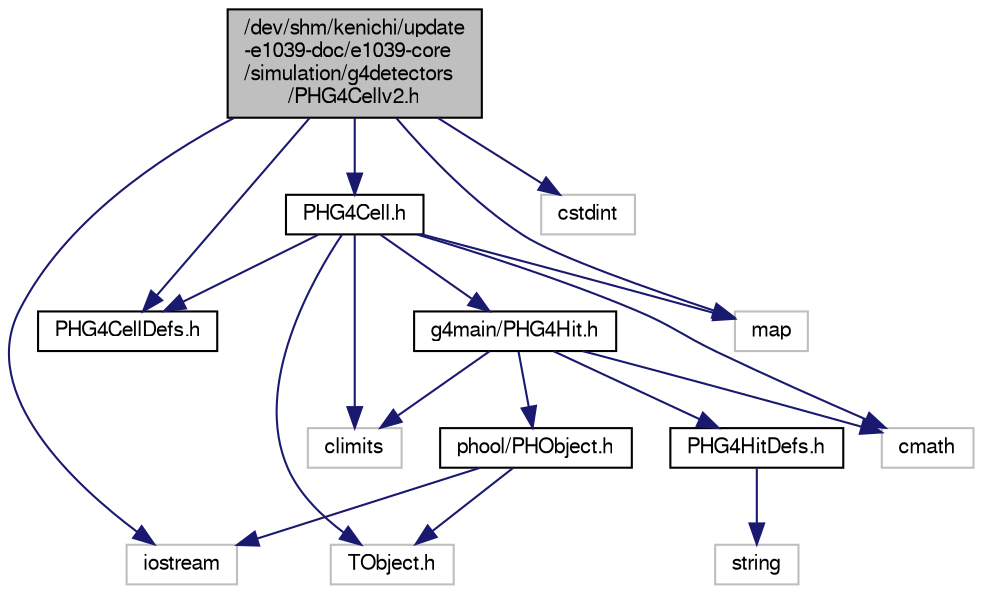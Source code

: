 digraph "/dev/shm/kenichi/update-e1039-doc/e1039-core/simulation/g4detectors/PHG4Cellv2.h"
{
  bgcolor="transparent";
  edge [fontname="FreeSans",fontsize="10",labelfontname="FreeSans",labelfontsize="10"];
  node [fontname="FreeSans",fontsize="10",shape=record];
  Node1 [label="/dev/shm/kenichi/update\l-e1039-doc/e1039-core\l/simulation/g4detectors\l/PHG4Cellv2.h",height=0.2,width=0.4,color="black", fillcolor="grey75", style="filled" fontcolor="black"];
  Node1 -> Node2 [color="midnightblue",fontsize="10",style="solid",fontname="FreeSans"];
  Node2 [label="PHG4Cell.h",height=0.2,width=0.4,color="black",URL="$df/dff/PHG4Cell_8h.html"];
  Node2 -> Node3 [color="midnightblue",fontsize="10",style="solid",fontname="FreeSans"];
  Node3 [label="PHG4CellDefs.h",height=0.2,width=0.4,color="black",URL="$d5/d61/PHG4CellDefs_8h.html"];
  Node2 -> Node4 [color="midnightblue",fontsize="10",style="solid",fontname="FreeSans"];
  Node4 [label="g4main/PHG4Hit.h",height=0.2,width=0.4,color="black",URL="$de/d83/PHG4Hit_8h.html"];
  Node4 -> Node5 [color="midnightblue",fontsize="10",style="solid",fontname="FreeSans"];
  Node5 [label="PHG4HitDefs.h",height=0.2,width=0.4,color="black",URL="$d2/d92/PHG4HitDefs_8h.html"];
  Node5 -> Node6 [color="midnightblue",fontsize="10",style="solid",fontname="FreeSans"];
  Node6 [label="string",height=0.2,width=0.4,color="grey75"];
  Node4 -> Node7 [color="midnightblue",fontsize="10",style="solid",fontname="FreeSans"];
  Node7 [label="phool/PHObject.h",height=0.2,width=0.4,color="black",URL="$df/d32/PHObject_8h.html"];
  Node7 -> Node8 [color="midnightblue",fontsize="10",style="solid",fontname="FreeSans"];
  Node8 [label="TObject.h",height=0.2,width=0.4,color="grey75"];
  Node7 -> Node9 [color="midnightblue",fontsize="10",style="solid",fontname="FreeSans"];
  Node9 [label="iostream",height=0.2,width=0.4,color="grey75"];
  Node4 -> Node10 [color="midnightblue",fontsize="10",style="solid",fontname="FreeSans"];
  Node10 [label="cmath",height=0.2,width=0.4,color="grey75"];
  Node4 -> Node11 [color="midnightblue",fontsize="10",style="solid",fontname="FreeSans"];
  Node11 [label="climits",height=0.2,width=0.4,color="grey75"];
  Node2 -> Node8 [color="midnightblue",fontsize="10",style="solid",fontname="FreeSans"];
  Node2 -> Node10 [color="midnightblue",fontsize="10",style="solid",fontname="FreeSans"];
  Node2 -> Node11 [color="midnightblue",fontsize="10",style="solid",fontname="FreeSans"];
  Node2 -> Node12 [color="midnightblue",fontsize="10",style="solid",fontname="FreeSans"];
  Node12 [label="map",height=0.2,width=0.4,color="grey75"];
  Node1 -> Node3 [color="midnightblue",fontsize="10",style="solid",fontname="FreeSans"];
  Node1 -> Node13 [color="midnightblue",fontsize="10",style="solid",fontname="FreeSans"];
  Node13 [label="cstdint",height=0.2,width=0.4,color="grey75"];
  Node1 -> Node9 [color="midnightblue",fontsize="10",style="solid",fontname="FreeSans"];
  Node1 -> Node12 [color="midnightblue",fontsize="10",style="solid",fontname="FreeSans"];
}

